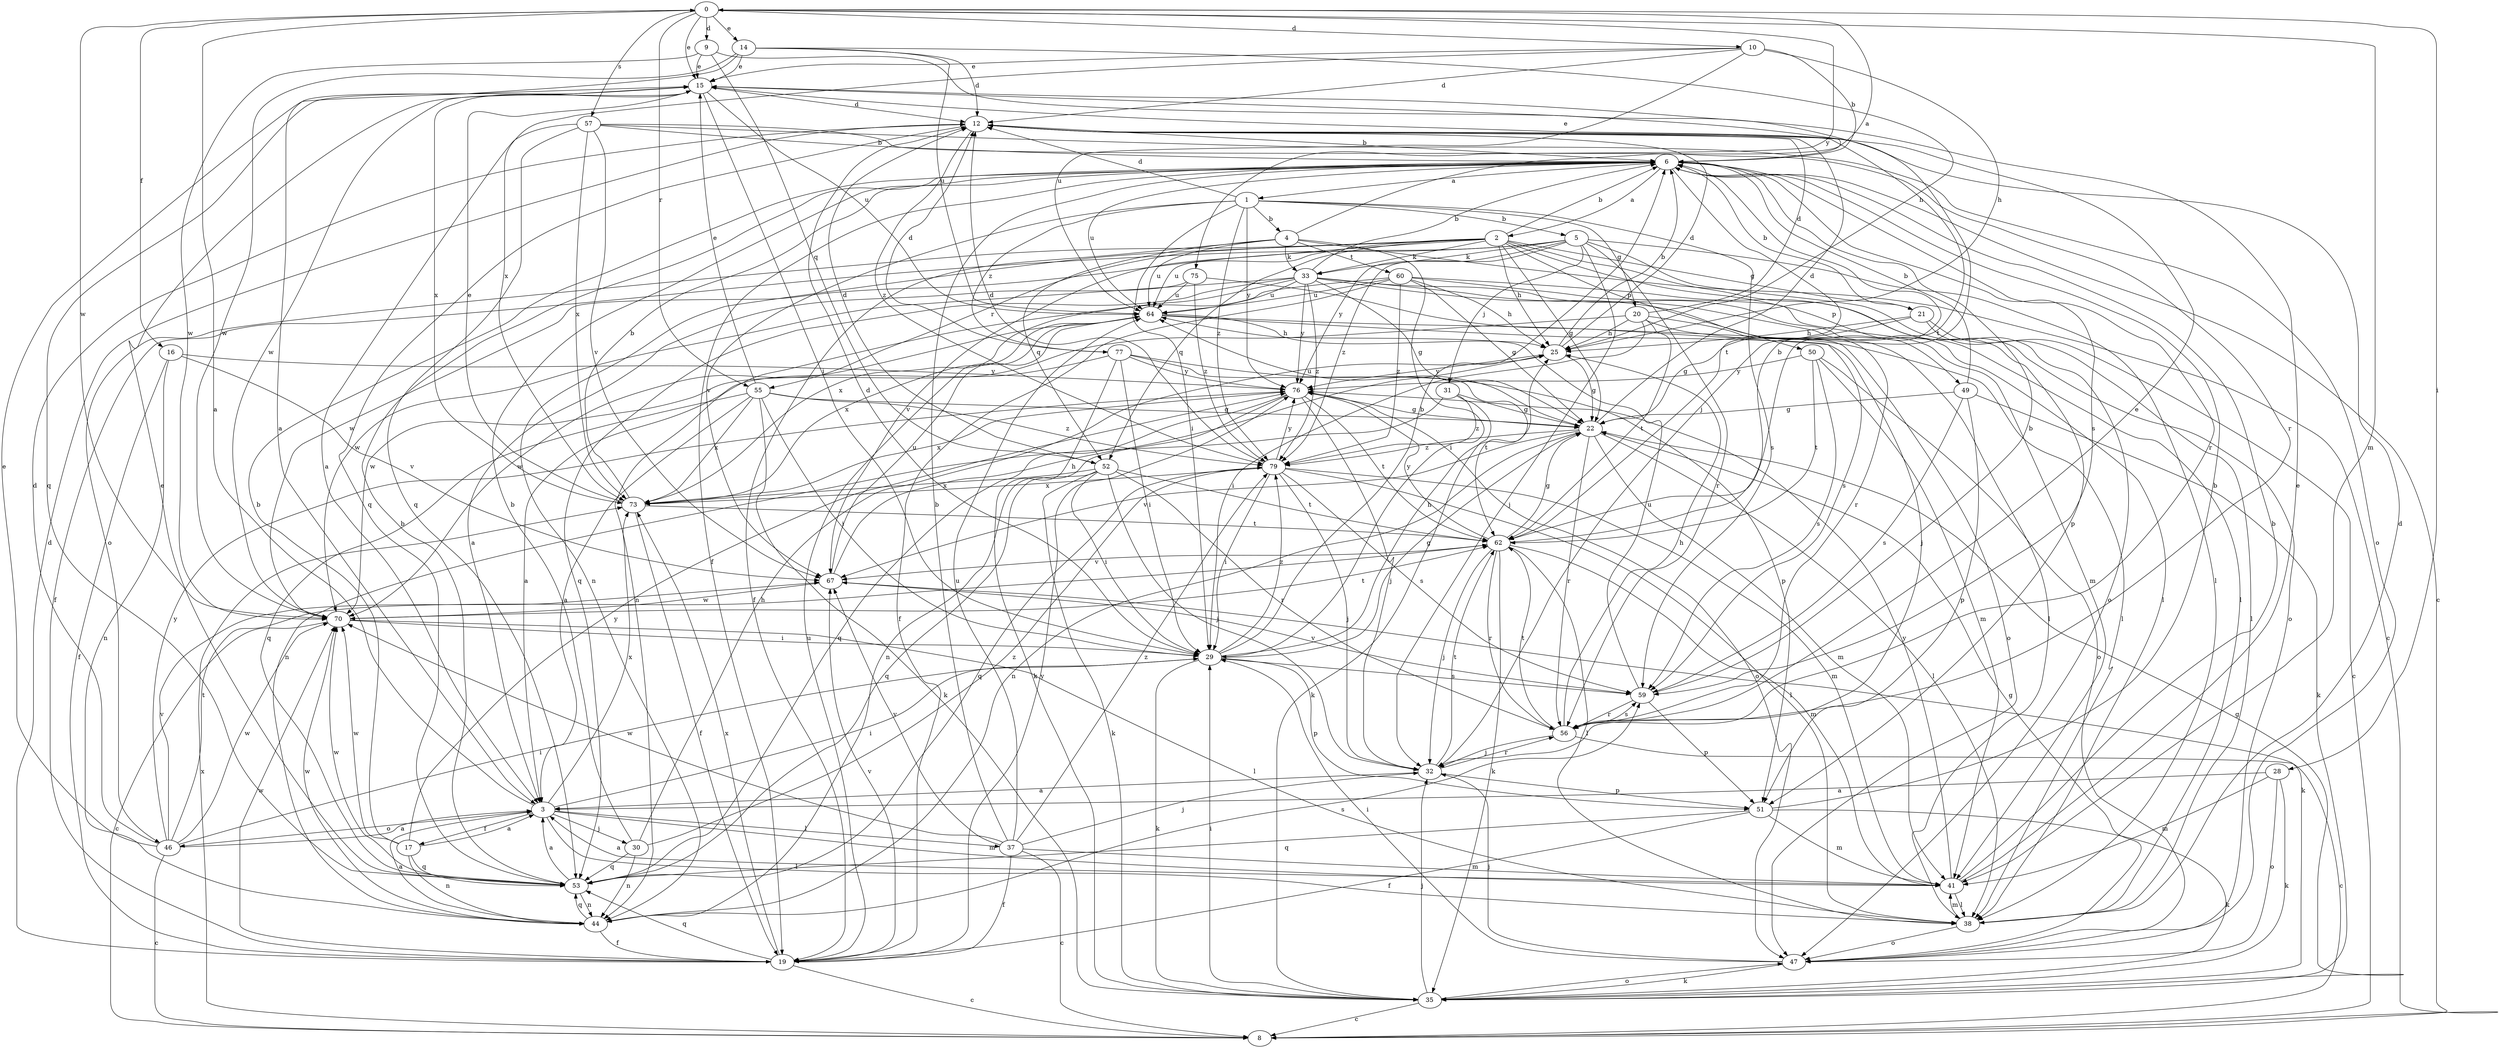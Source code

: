 strict digraph  {
0;
1;
2;
3;
4;
5;
6;
8;
9;
10;
12;
14;
15;
16;
17;
19;
20;
21;
22;
25;
28;
29;
30;
31;
32;
33;
35;
37;
38;
41;
44;
46;
47;
49;
50;
51;
52;
53;
55;
56;
57;
59;
60;
62;
64;
67;
70;
73;
75;
76;
77;
79;
0 -> 9  [label=d];
0 -> 10  [label=d];
0 -> 14  [label=e];
0 -> 15  [label=e];
0 -> 16  [label=f];
0 -> 28  [label=i];
0 -> 41  [label=m];
0 -> 55  [label=r];
0 -> 57  [label=s];
0 -> 70  [label=w];
0 -> 75  [label=y];
1 -> 4  [label=b];
1 -> 5  [label=b];
1 -> 12  [label=d];
1 -> 20  [label=g];
1 -> 29  [label=i];
1 -> 59  [label=s];
1 -> 67  [label=v];
1 -> 76  [label=y];
1 -> 77  [label=z];
1 -> 79  [label=z];
2 -> 6  [label=b];
2 -> 21  [label=g];
2 -> 22  [label=g];
2 -> 25  [label=h];
2 -> 33  [label=k];
2 -> 44  [label=n];
2 -> 46  [label=o];
2 -> 49  [label=p];
2 -> 50  [label=p];
2 -> 51  [label=p];
2 -> 52  [label=q];
2 -> 55  [label=r];
2 -> 64  [label=u];
2 -> 67  [label=v];
3 -> 0  [label=a];
3 -> 17  [label=f];
3 -> 29  [label=i];
3 -> 30  [label=j];
3 -> 37  [label=l];
3 -> 38  [label=l];
3 -> 41  [label=m];
3 -> 46  [label=o];
3 -> 73  [label=x];
4 -> 0  [label=a];
4 -> 8  [label=c];
4 -> 19  [label=f];
4 -> 29  [label=i];
4 -> 33  [label=k];
4 -> 52  [label=q];
4 -> 60  [label=t];
4 -> 64  [label=u];
5 -> 19  [label=f];
5 -> 31  [label=j];
5 -> 32  [label=j];
5 -> 33  [label=k];
5 -> 38  [label=l];
5 -> 47  [label=o];
5 -> 56  [label=r];
5 -> 70  [label=w];
5 -> 76  [label=y];
5 -> 79  [label=z];
6 -> 1  [label=a];
6 -> 2  [label=a];
6 -> 8  [label=c];
6 -> 15  [label=e];
6 -> 19  [label=f];
6 -> 56  [label=r];
6 -> 59  [label=s];
6 -> 62  [label=t];
6 -> 64  [label=u];
8 -> 73  [label=x];
9 -> 15  [label=e];
9 -> 32  [label=j];
9 -> 52  [label=q];
9 -> 70  [label=w];
10 -> 6  [label=b];
10 -> 12  [label=d];
10 -> 15  [label=e];
10 -> 25  [label=h];
10 -> 64  [label=u];
10 -> 73  [label=x];
12 -> 6  [label=b];
12 -> 53  [label=q];
12 -> 62  [label=t];
12 -> 79  [label=z];
14 -> 3  [label=a];
14 -> 12  [label=d];
14 -> 15  [label=e];
14 -> 25  [label=h];
14 -> 64  [label=u];
14 -> 70  [label=w];
15 -> 12  [label=d];
15 -> 29  [label=i];
15 -> 53  [label=q];
15 -> 64  [label=u];
15 -> 70  [label=w];
15 -> 73  [label=x];
16 -> 19  [label=f];
16 -> 44  [label=n];
16 -> 67  [label=v];
16 -> 76  [label=y];
17 -> 3  [label=a];
17 -> 6  [label=b];
17 -> 44  [label=n];
17 -> 53  [label=q];
17 -> 70  [label=w];
17 -> 76  [label=y];
19 -> 8  [label=c];
19 -> 12  [label=d];
19 -> 53  [label=q];
19 -> 64  [label=u];
19 -> 67  [label=v];
19 -> 70  [label=w];
19 -> 73  [label=x];
19 -> 76  [label=y];
20 -> 12  [label=d];
20 -> 25  [label=h];
20 -> 29  [label=i];
20 -> 38  [label=l];
20 -> 47  [label=o];
20 -> 62  [label=t];
20 -> 70  [label=w];
21 -> 6  [label=b];
21 -> 8  [label=c];
21 -> 22  [label=g];
21 -> 25  [label=h];
21 -> 38  [label=l];
22 -> 12  [label=d];
22 -> 38  [label=l];
22 -> 41  [label=m];
22 -> 44  [label=n];
22 -> 56  [label=r];
22 -> 64  [label=u];
22 -> 67  [label=v];
22 -> 79  [label=z];
25 -> 6  [label=b];
25 -> 12  [label=d];
25 -> 22  [label=g];
25 -> 76  [label=y];
28 -> 3  [label=a];
28 -> 35  [label=k];
28 -> 41  [label=m];
28 -> 47  [label=o];
29 -> 6  [label=b];
29 -> 12  [label=d];
29 -> 22  [label=g];
29 -> 25  [label=h];
29 -> 35  [label=k];
29 -> 51  [label=p];
29 -> 59  [label=s];
29 -> 79  [label=z];
30 -> 6  [label=b];
30 -> 25  [label=h];
30 -> 44  [label=n];
30 -> 53  [label=q];
30 -> 79  [label=z];
31 -> 22  [label=g];
31 -> 35  [label=k];
31 -> 44  [label=n];
31 -> 79  [label=z];
32 -> 3  [label=a];
32 -> 51  [label=p];
32 -> 56  [label=r];
32 -> 62  [label=t];
33 -> 6  [label=b];
33 -> 22  [label=g];
33 -> 38  [label=l];
33 -> 41  [label=m];
33 -> 53  [label=q];
33 -> 56  [label=r];
33 -> 64  [label=u];
33 -> 70  [label=w];
33 -> 73  [label=x];
33 -> 76  [label=y];
33 -> 79  [label=z];
35 -> 8  [label=c];
35 -> 22  [label=g];
35 -> 29  [label=i];
35 -> 32  [label=j];
35 -> 47  [label=o];
37 -> 6  [label=b];
37 -> 8  [label=c];
37 -> 19  [label=f];
37 -> 32  [label=j];
37 -> 41  [label=m];
37 -> 64  [label=u];
37 -> 67  [label=v];
37 -> 70  [label=w];
37 -> 79  [label=z];
38 -> 12  [label=d];
38 -> 41  [label=m];
38 -> 47  [label=o];
41 -> 3  [label=a];
41 -> 6  [label=b];
41 -> 15  [label=e];
41 -> 38  [label=l];
41 -> 76  [label=y];
44 -> 3  [label=a];
44 -> 19  [label=f];
44 -> 53  [label=q];
44 -> 59  [label=s];
44 -> 70  [label=w];
46 -> 3  [label=a];
46 -> 8  [label=c];
46 -> 12  [label=d];
46 -> 15  [label=e];
46 -> 29  [label=i];
46 -> 62  [label=t];
46 -> 67  [label=v];
46 -> 70  [label=w];
46 -> 76  [label=y];
47 -> 22  [label=g];
47 -> 29  [label=i];
47 -> 32  [label=j];
47 -> 35  [label=k];
49 -> 6  [label=b];
49 -> 22  [label=g];
49 -> 35  [label=k];
49 -> 51  [label=p];
49 -> 59  [label=s];
50 -> 41  [label=m];
50 -> 47  [label=o];
50 -> 59  [label=s];
50 -> 62  [label=t];
50 -> 76  [label=y];
51 -> 6  [label=b];
51 -> 19  [label=f];
51 -> 35  [label=k];
51 -> 41  [label=m];
51 -> 53  [label=q];
52 -> 12  [label=d];
52 -> 29  [label=i];
52 -> 32  [label=j];
52 -> 35  [label=k];
52 -> 53  [label=q];
52 -> 56  [label=r];
52 -> 62  [label=t];
52 -> 73  [label=x];
53 -> 3  [label=a];
53 -> 6  [label=b];
53 -> 15  [label=e];
53 -> 44  [label=n];
53 -> 70  [label=w];
55 -> 3  [label=a];
55 -> 15  [label=e];
55 -> 22  [label=g];
55 -> 29  [label=i];
55 -> 35  [label=k];
55 -> 53  [label=q];
55 -> 73  [label=x];
55 -> 79  [label=z];
56 -> 8  [label=c];
56 -> 15  [label=e];
56 -> 25  [label=h];
56 -> 32  [label=j];
56 -> 59  [label=s];
56 -> 62  [label=t];
57 -> 3  [label=a];
57 -> 6  [label=b];
57 -> 47  [label=o];
57 -> 53  [label=q];
57 -> 56  [label=r];
57 -> 67  [label=v];
57 -> 73  [label=x];
59 -> 6  [label=b];
59 -> 51  [label=p];
59 -> 56  [label=r];
59 -> 64  [label=u];
59 -> 67  [label=v];
60 -> 19  [label=f];
60 -> 22  [label=g];
60 -> 25  [label=h];
60 -> 38  [label=l];
60 -> 44  [label=n];
60 -> 47  [label=o];
60 -> 64  [label=u];
60 -> 79  [label=z];
62 -> 6  [label=b];
62 -> 22  [label=g];
62 -> 32  [label=j];
62 -> 35  [label=k];
62 -> 38  [label=l];
62 -> 41  [label=m];
62 -> 56  [label=r];
62 -> 67  [label=v];
62 -> 76  [label=y];
64 -> 25  [label=h];
64 -> 32  [label=j];
64 -> 38  [label=l];
64 -> 70  [label=w];
64 -> 73  [label=x];
67 -> 25  [label=h];
67 -> 35  [label=k];
67 -> 64  [label=u];
67 -> 70  [label=w];
70 -> 8  [label=c];
70 -> 29  [label=i];
70 -> 38  [label=l];
70 -> 62  [label=t];
73 -> 6  [label=b];
73 -> 15  [label=e];
73 -> 19  [label=f];
73 -> 62  [label=t];
75 -> 3  [label=a];
75 -> 59  [label=s];
75 -> 64  [label=u];
75 -> 79  [label=z];
76 -> 22  [label=g];
76 -> 32  [label=j];
76 -> 44  [label=n];
76 -> 47  [label=o];
76 -> 53  [label=q];
76 -> 62  [label=t];
76 -> 73  [label=x];
77 -> 3  [label=a];
77 -> 12  [label=d];
77 -> 29  [label=i];
77 -> 35  [label=k];
77 -> 51  [label=p];
77 -> 62  [label=t];
77 -> 76  [label=y];
79 -> 12  [label=d];
79 -> 29  [label=i];
79 -> 32  [label=j];
79 -> 38  [label=l];
79 -> 41  [label=m];
79 -> 53  [label=q];
79 -> 59  [label=s];
79 -> 73  [label=x];
79 -> 76  [label=y];
}
